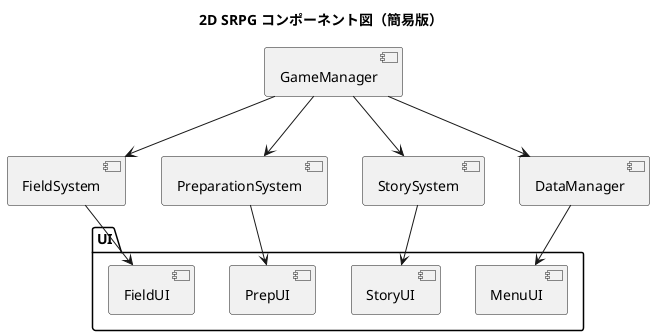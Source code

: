 @startuml component_2d_srpg
title 2D SRPG コンポーネント図（簡易版）

package "UI" {
  [FieldUI]
  [PrepUI]
  [StoryUI]
  [MenuUI]
}

[GameManager] --> [FieldSystem]
[GameManager] --> [PreparationSystem]
[GameManager] --> [StorySystem]
[GameManager] --> [DataManager]

[FieldSystem] --> [FieldUI]
[PreparationSystem] --> [PrepUI]
[StorySystem] --> [StoryUI]
[DataManager] --> [MenuUI]

@enduml
